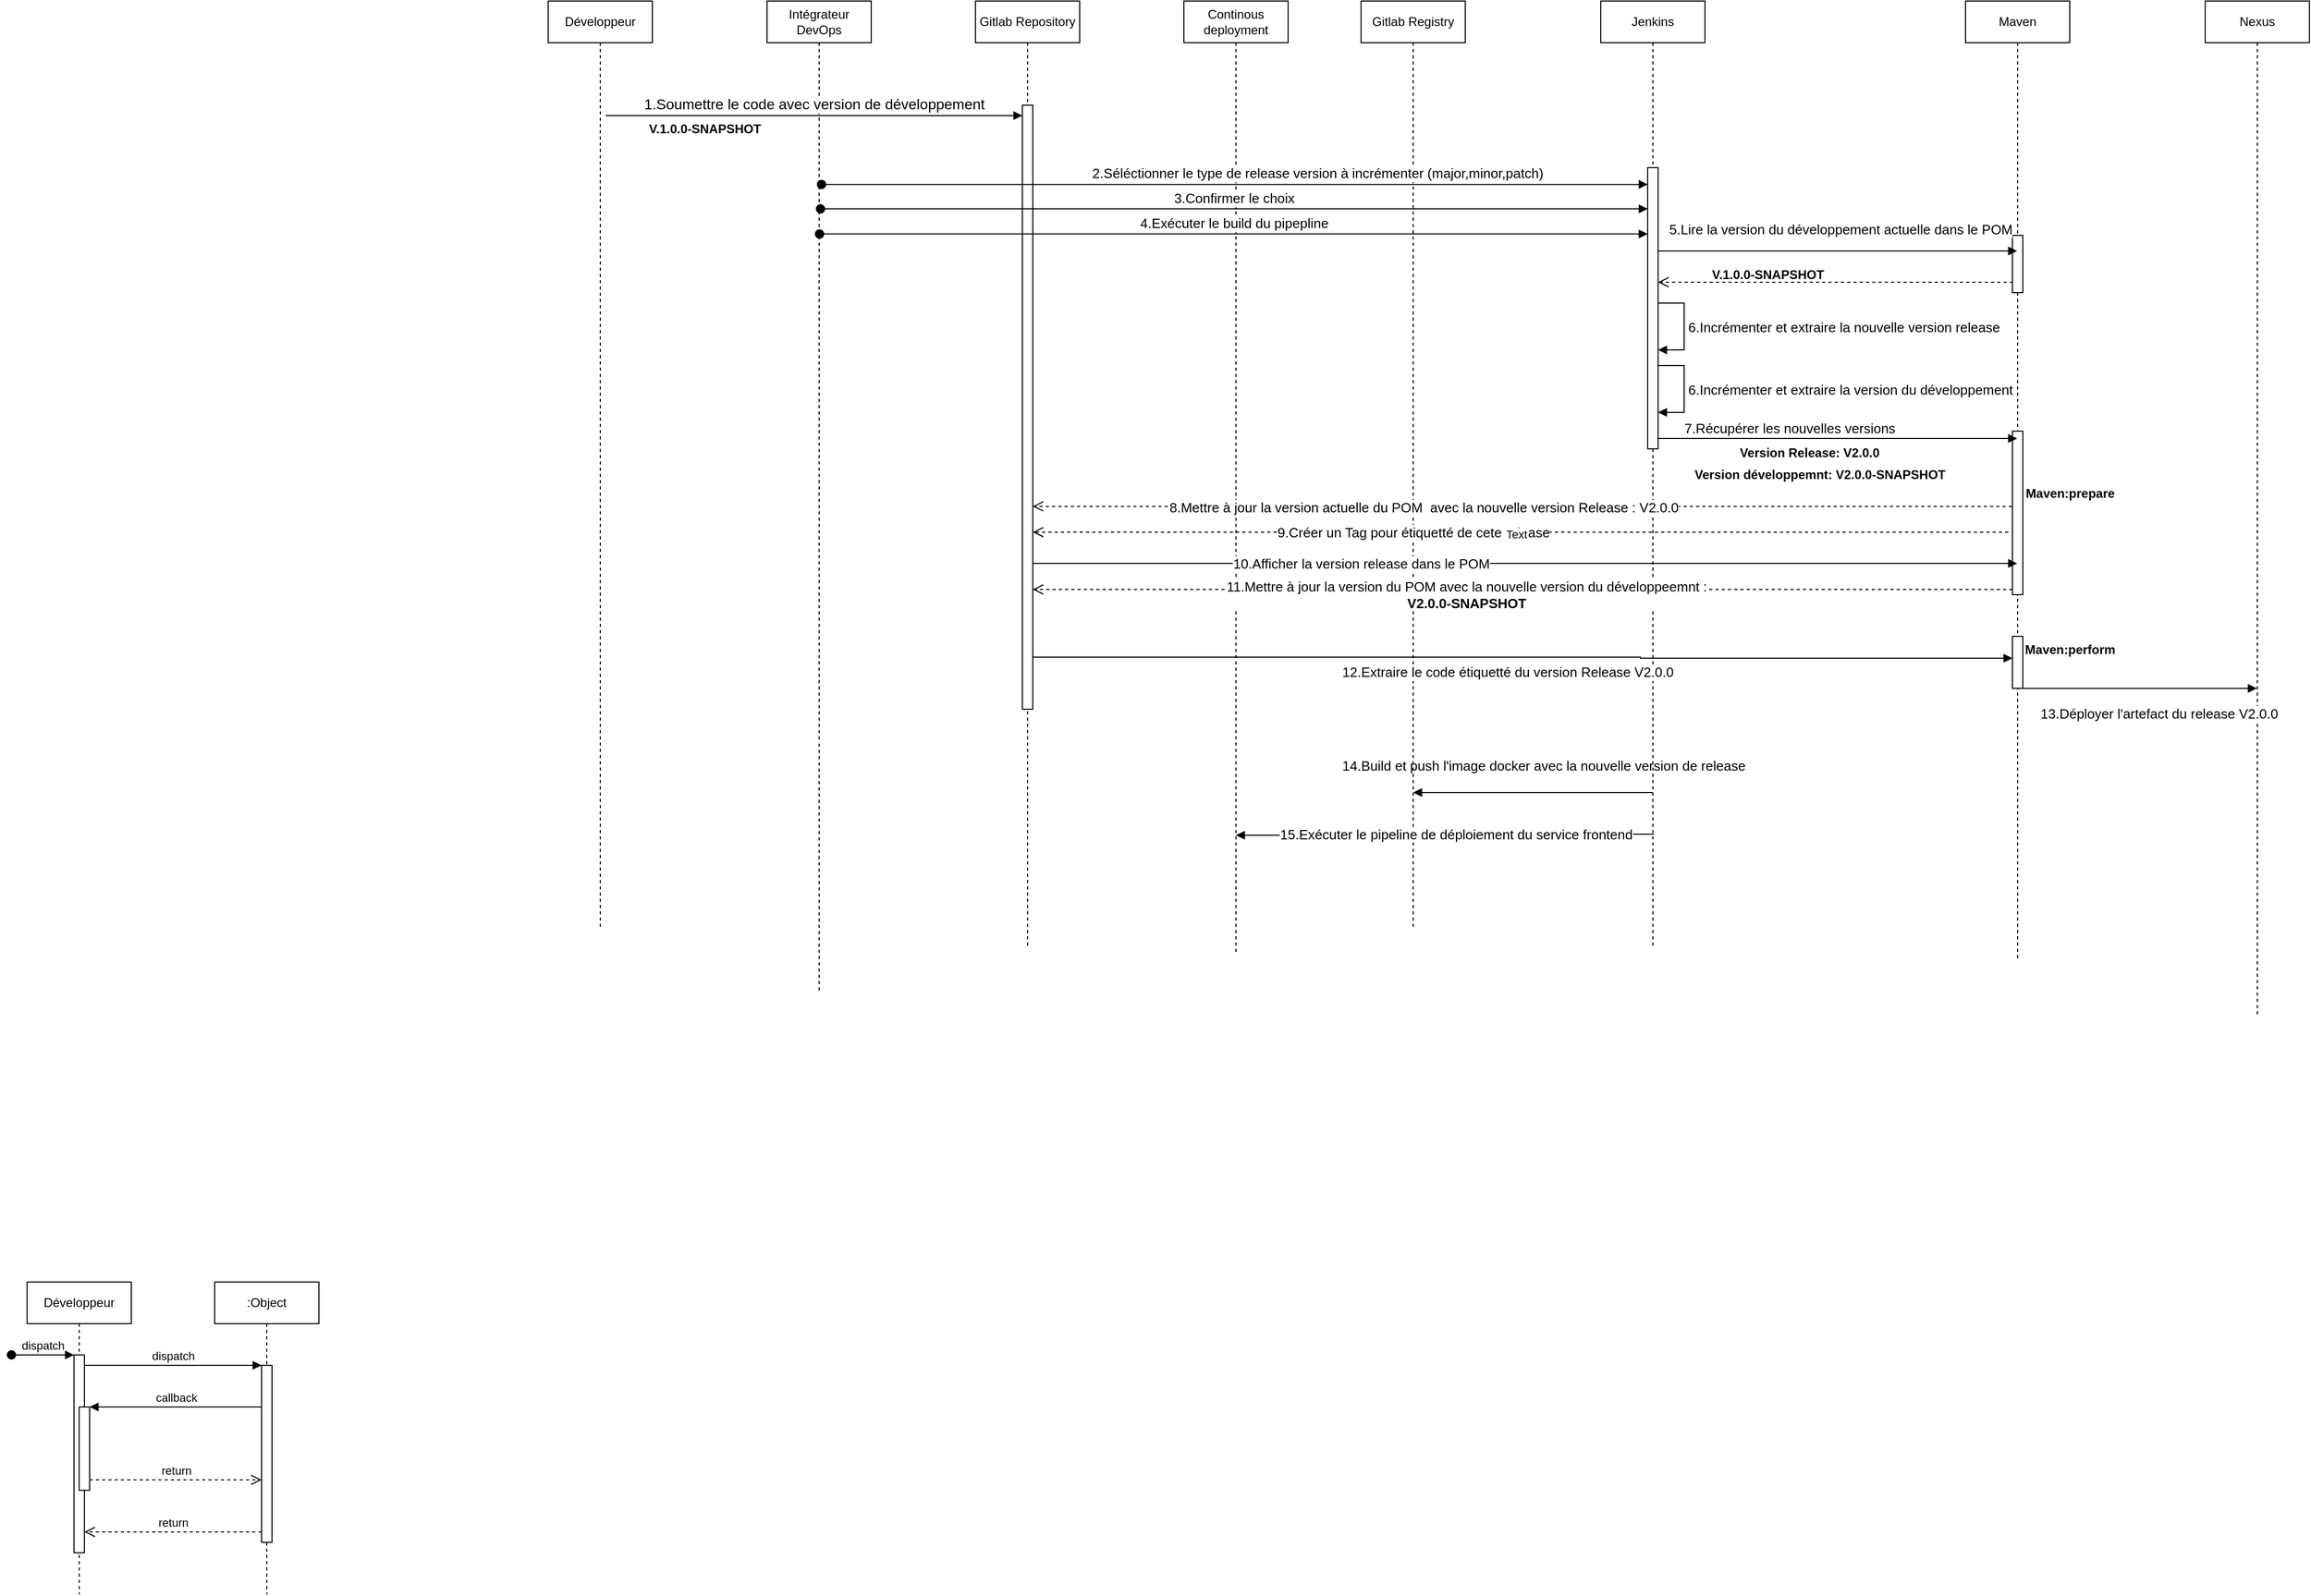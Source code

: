 <mxfile version="24.6.4" type="github">
  <diagram name="Page-1" id="2YBvvXClWsGukQMizWep">
    <mxGraphModel dx="3183" dy="1258" grid="1" gridSize="10" guides="1" tooltips="1" connect="1" arrows="1" fold="1" page="1" pageScale="1" pageWidth="850" pageHeight="1100" math="0" shadow="0">
      <root>
        <mxCell id="0" />
        <mxCell id="1" parent="0" />
        <mxCell id="2OPe176X_kG1FQ0KxJXt-179" value="Gitlab Registry" style="shape=umlLifeline;perimeter=lifelinePerimeter;whiteSpace=wrap;html=1;container=0;dropTarget=0;collapsible=0;recursiveResize=0;outlineConnect=0;portConstraint=eastwest;newEdgeStyle={&quot;edgeStyle&quot;:&quot;elbowEdgeStyle&quot;,&quot;elbow&quot;:&quot;vertical&quot;,&quot;curved&quot;:0,&quot;rounded&quot;:0};" vertex="1" parent="1">
          <mxGeometry x="650" width="100" height="890" as="geometry" />
        </mxCell>
        <mxCell id="aM9ryv3xv72pqoxQDRHE-1" value="Développeur" style="shape=umlLifeline;perimeter=lifelinePerimeter;whiteSpace=wrap;html=1;container=0;dropTarget=0;collapsible=0;recursiveResize=0;outlineConnect=0;portConstraint=eastwest;newEdgeStyle={&quot;edgeStyle&quot;:&quot;elbowEdgeStyle&quot;,&quot;elbow&quot;:&quot;vertical&quot;,&quot;curved&quot;:0,&quot;rounded&quot;:0};" parent="1" vertex="1">
          <mxGeometry x="-130" width="100" height="890" as="geometry" />
        </mxCell>
        <mxCell id="aM9ryv3xv72pqoxQDRHE-5" value="Intégrateur DevOps" style="shape=umlLifeline;perimeter=lifelinePerimeter;whiteSpace=wrap;html=1;container=0;dropTarget=0;collapsible=0;recursiveResize=0;outlineConnect=0;portConstraint=eastwest;newEdgeStyle={&quot;edgeStyle&quot;:&quot;elbowEdgeStyle&quot;,&quot;elbow&quot;:&quot;vertical&quot;,&quot;curved&quot;:0,&quot;rounded&quot;:0};" parent="1" vertex="1">
          <mxGeometry x="80" width="100" height="710" as="geometry" />
        </mxCell>
        <mxCell id="2OPe176X_kG1FQ0KxJXt-11" value="Développeur" style="shape=umlLifeline;perimeter=lifelinePerimeter;whiteSpace=wrap;html=1;container=0;dropTarget=0;collapsible=0;recursiveResize=0;outlineConnect=0;portConstraint=eastwest;newEdgeStyle={&quot;edgeStyle&quot;:&quot;elbowEdgeStyle&quot;,&quot;elbow&quot;:&quot;vertical&quot;,&quot;curved&quot;:0,&quot;rounded&quot;:0};" vertex="1" parent="1">
          <mxGeometry x="-630" y="1230" width="100" height="300" as="geometry" />
        </mxCell>
        <mxCell id="2OPe176X_kG1FQ0KxJXt-12" value="" style="html=1;points=[];perimeter=orthogonalPerimeter;outlineConnect=0;targetShapes=umlLifeline;portConstraint=eastwest;newEdgeStyle={&quot;edgeStyle&quot;:&quot;elbowEdgeStyle&quot;,&quot;elbow&quot;:&quot;vertical&quot;,&quot;curved&quot;:0,&quot;rounded&quot;:0};" vertex="1" parent="2OPe176X_kG1FQ0KxJXt-11">
          <mxGeometry x="45" y="70" width="10" height="190" as="geometry" />
        </mxCell>
        <mxCell id="2OPe176X_kG1FQ0KxJXt-13" value="dispatch" style="html=1;verticalAlign=bottom;startArrow=oval;endArrow=block;startSize=8;edgeStyle=elbowEdgeStyle;elbow=vertical;curved=0;rounded=0;" edge="1" parent="2OPe176X_kG1FQ0KxJXt-11" target="2OPe176X_kG1FQ0KxJXt-12">
          <mxGeometry relative="1" as="geometry">
            <mxPoint x="-15" y="70" as="sourcePoint" />
          </mxGeometry>
        </mxCell>
        <mxCell id="2OPe176X_kG1FQ0KxJXt-14" value="" style="html=1;points=[];perimeter=orthogonalPerimeter;outlineConnect=0;targetShapes=umlLifeline;portConstraint=eastwest;newEdgeStyle={&quot;edgeStyle&quot;:&quot;elbowEdgeStyle&quot;,&quot;elbow&quot;:&quot;vertical&quot;,&quot;curved&quot;:0,&quot;rounded&quot;:0};" vertex="1" parent="2OPe176X_kG1FQ0KxJXt-11">
          <mxGeometry x="50" y="120" width="10" height="80" as="geometry" />
        </mxCell>
        <mxCell id="2OPe176X_kG1FQ0KxJXt-15" value=":Object" style="shape=umlLifeline;perimeter=lifelinePerimeter;whiteSpace=wrap;html=1;container=0;dropTarget=0;collapsible=0;recursiveResize=0;outlineConnect=0;portConstraint=eastwest;newEdgeStyle={&quot;edgeStyle&quot;:&quot;elbowEdgeStyle&quot;,&quot;elbow&quot;:&quot;vertical&quot;,&quot;curved&quot;:0,&quot;rounded&quot;:0};" vertex="1" parent="1">
          <mxGeometry x="-450" y="1230" width="100" height="300" as="geometry" />
        </mxCell>
        <mxCell id="2OPe176X_kG1FQ0KxJXt-16" value="" style="html=1;points=[];perimeter=orthogonalPerimeter;outlineConnect=0;targetShapes=umlLifeline;portConstraint=eastwest;newEdgeStyle={&quot;edgeStyle&quot;:&quot;elbowEdgeStyle&quot;,&quot;elbow&quot;:&quot;vertical&quot;,&quot;curved&quot;:0,&quot;rounded&quot;:0};" vertex="1" parent="2OPe176X_kG1FQ0KxJXt-15">
          <mxGeometry x="45" y="80" width="10" height="170" as="geometry" />
        </mxCell>
        <mxCell id="2OPe176X_kG1FQ0KxJXt-17" value="dispatch" style="html=1;verticalAlign=bottom;endArrow=block;edgeStyle=elbowEdgeStyle;elbow=vertical;curved=0;rounded=0;" edge="1" parent="1" source="2OPe176X_kG1FQ0KxJXt-12" target="2OPe176X_kG1FQ0KxJXt-16">
          <mxGeometry relative="1" as="geometry">
            <mxPoint x="-475" y="1320" as="sourcePoint" />
            <Array as="points">
              <mxPoint x="-490" y="1310" />
            </Array>
          </mxGeometry>
        </mxCell>
        <mxCell id="2OPe176X_kG1FQ0KxJXt-18" value="return" style="html=1;verticalAlign=bottom;endArrow=open;dashed=1;endSize=8;edgeStyle=elbowEdgeStyle;elbow=vertical;curved=0;rounded=0;" edge="1" parent="1" source="2OPe176X_kG1FQ0KxJXt-16" target="2OPe176X_kG1FQ0KxJXt-12">
          <mxGeometry relative="1" as="geometry">
            <mxPoint x="-475" y="1395" as="targetPoint" />
            <Array as="points">
              <mxPoint x="-480" y="1470" />
            </Array>
          </mxGeometry>
        </mxCell>
        <mxCell id="2OPe176X_kG1FQ0KxJXt-19" value="callback" style="html=1;verticalAlign=bottom;endArrow=block;edgeStyle=elbowEdgeStyle;elbow=vertical;curved=0;rounded=0;" edge="1" parent="1" source="2OPe176X_kG1FQ0KxJXt-16" target="2OPe176X_kG1FQ0KxJXt-14">
          <mxGeometry relative="1" as="geometry">
            <mxPoint x="-495" y="1350" as="sourcePoint" />
            <Array as="points">
              <mxPoint x="-480" y="1350" />
            </Array>
          </mxGeometry>
        </mxCell>
        <mxCell id="2OPe176X_kG1FQ0KxJXt-20" value="return" style="html=1;verticalAlign=bottom;endArrow=open;dashed=1;endSize=8;edgeStyle=elbowEdgeStyle;elbow=vertical;curved=0;rounded=0;" edge="1" parent="1" source="2OPe176X_kG1FQ0KxJXt-14" target="2OPe176X_kG1FQ0KxJXt-16">
          <mxGeometry relative="1" as="geometry">
            <mxPoint x="-495" y="1425" as="targetPoint" />
            <Array as="points">
              <mxPoint x="-490" y="1420" />
            </Array>
          </mxGeometry>
        </mxCell>
        <mxCell id="2OPe176X_kG1FQ0KxJXt-22" value="Gitlab Repository" style="shape=umlLifeline;perimeter=lifelinePerimeter;whiteSpace=wrap;html=1;container=0;dropTarget=0;collapsible=0;recursiveResize=0;outlineConnect=0;portConstraint=eastwest;newEdgeStyle={&quot;edgeStyle&quot;:&quot;elbowEdgeStyle&quot;,&quot;elbow&quot;:&quot;vertical&quot;,&quot;curved&quot;:0,&quot;rounded&quot;:0};" vertex="1" parent="1">
          <mxGeometry x="280" width="100" height="910" as="geometry" />
        </mxCell>
        <mxCell id="2OPe176X_kG1FQ0KxJXt-95" value="" style="html=1;points=[[0,0,0,0,5],[0,1,0,0,-5],[1,0,0,0,5],[1,1,0,0,-5]];perimeter=orthogonalPerimeter;outlineConnect=0;targetShapes=umlLifeline;portConstraint=eastwest;newEdgeStyle={&quot;curved&quot;:0,&quot;rounded&quot;:0};" vertex="1" parent="2OPe176X_kG1FQ0KxJXt-22">
          <mxGeometry x="45" y="100" width="10" height="580" as="geometry" />
        </mxCell>
        <mxCell id="2OPe176X_kG1FQ0KxJXt-24" value="Jenkins" style="shape=umlLifeline;perimeter=lifelinePerimeter;whiteSpace=wrap;html=1;container=0;dropTarget=0;collapsible=0;recursiveResize=0;outlineConnect=0;portConstraint=eastwest;newEdgeStyle={&quot;edgeStyle&quot;:&quot;elbowEdgeStyle&quot;,&quot;elbow&quot;:&quot;vertical&quot;,&quot;curved&quot;:0,&quot;rounded&quot;:0};" vertex="1" parent="1">
          <mxGeometry x="880" width="100" height="910" as="geometry" />
        </mxCell>
        <mxCell id="2OPe176X_kG1FQ0KxJXt-50" value="" style="html=1;points=[[0,0,0,0,5],[0,1,0,0,-5],[1,0,0,0,5],[1,1,0,0,-5]];perimeter=orthogonalPerimeter;outlineConnect=0;targetShapes=umlLifeline;portConstraint=eastwest;newEdgeStyle={&quot;curved&quot;:0,&quot;rounded&quot;:0};" vertex="1" parent="2OPe176X_kG1FQ0KxJXt-24">
          <mxGeometry x="45" y="160" width="10" height="270" as="geometry" />
        </mxCell>
        <mxCell id="2OPe176X_kG1FQ0KxJXt-77" value="&lt;font style=&quot;font-size: 13px;&quot;&gt;6.Incrémenter et extraire la nouvelle version release&lt;/font&gt;" style="html=1;align=left;spacingLeft=2;endArrow=block;rounded=0;edgeStyle=orthogonalEdgeStyle;curved=0;rounded=0;" edge="1" parent="2OPe176X_kG1FQ0KxJXt-24">
          <mxGeometry relative="1" as="geometry">
            <mxPoint x="55" y="290" as="sourcePoint" />
            <Array as="points">
              <mxPoint x="80" y="290" />
              <mxPoint x="80" y="335" />
            </Array>
            <mxPoint x="55" y="335" as="targetPoint" />
          </mxGeometry>
        </mxCell>
        <mxCell id="2OPe176X_kG1FQ0KxJXt-86" value="&lt;font style=&quot;font-size: 13px;&quot;&gt;6.Incrémenter et extraire la version du développement&lt;/font&gt;" style="html=1;align=left;spacingLeft=2;endArrow=block;rounded=0;edgeStyle=orthogonalEdgeStyle;curved=0;rounded=0;" edge="1" parent="2OPe176X_kG1FQ0KxJXt-24" source="2OPe176X_kG1FQ0KxJXt-50" target="2OPe176X_kG1FQ0KxJXt-50">
          <mxGeometry relative="1" as="geometry">
            <mxPoint x="60" y="350" as="sourcePoint" />
            <Array as="points">
              <mxPoint x="80" y="350" />
              <mxPoint x="80" y="395" />
            </Array>
            <mxPoint x="50" y="395" as="targetPoint" />
          </mxGeometry>
        </mxCell>
        <mxCell id="2OPe176X_kG1FQ0KxJXt-26" value="Maven" style="shape=umlLifeline;perimeter=lifelinePerimeter;whiteSpace=wrap;html=1;container=0;dropTarget=0;collapsible=0;recursiveResize=0;outlineConnect=0;portConstraint=eastwest;newEdgeStyle={&quot;edgeStyle&quot;:&quot;elbowEdgeStyle&quot;,&quot;elbow&quot;:&quot;vertical&quot;,&quot;curved&quot;:0,&quot;rounded&quot;:0};" vertex="1" parent="1">
          <mxGeometry x="1230" width="100" height="920" as="geometry" />
        </mxCell>
        <mxCell id="2OPe176X_kG1FQ0KxJXt-57" value="" style="html=1;points=[[0,0,0,0,5],[0,1,0,0,-5],[1,0,0,0,5],[1,1,0,0,-5]];perimeter=orthogonalPerimeter;outlineConnect=0;targetShapes=umlLifeline;portConstraint=eastwest;newEdgeStyle={&quot;curved&quot;:0,&quot;rounded&quot;:0};" vertex="1" parent="2OPe176X_kG1FQ0KxJXt-26">
          <mxGeometry x="45" y="225" width="10" height="55" as="geometry" />
        </mxCell>
        <mxCell id="2OPe176X_kG1FQ0KxJXt-92" value="" style="html=1;points=[[0,0,0,0,5],[0,1,0,0,-5],[1,0,0,0,5],[1,1,0,0,-5]];perimeter=orthogonalPerimeter;outlineConnect=0;targetShapes=umlLifeline;portConstraint=eastwest;newEdgeStyle={&quot;curved&quot;:0,&quot;rounded&quot;:0};" vertex="1" parent="2OPe176X_kG1FQ0KxJXt-26">
          <mxGeometry x="45" y="413" width="10" height="157" as="geometry" />
        </mxCell>
        <mxCell id="2OPe176X_kG1FQ0KxJXt-119" value="" style="html=1;points=[[0,0,0,0,5],[0,1,0,0,-5],[1,0,0,0,5],[1,1,0,0,-5]];perimeter=orthogonalPerimeter;outlineConnect=0;targetShapes=umlLifeline;portConstraint=eastwest;newEdgeStyle={&quot;curved&quot;:0,&quot;rounded&quot;:0};" vertex="1" parent="2OPe176X_kG1FQ0KxJXt-26">
          <mxGeometry x="45" y="610" width="10" height="50" as="geometry" />
        </mxCell>
        <mxCell id="2OPe176X_kG1FQ0KxJXt-28" value="Nexus" style="shape=umlLifeline;perimeter=lifelinePerimeter;whiteSpace=wrap;html=1;container=0;dropTarget=0;collapsible=0;recursiveResize=0;outlineConnect=0;portConstraint=eastwest;newEdgeStyle={&quot;edgeStyle&quot;:&quot;elbowEdgeStyle&quot;,&quot;elbow&quot;:&quot;vertical&quot;,&quot;curved&quot;:0,&quot;rounded&quot;:0};" vertex="1" parent="1">
          <mxGeometry x="1460" width="100" height="975" as="geometry" />
        </mxCell>
        <mxCell id="2OPe176X_kG1FQ0KxJXt-36" value="Continous deployment" style="shape=umlLifeline;perimeter=lifelinePerimeter;whiteSpace=wrap;html=1;container=0;dropTarget=0;collapsible=0;recursiveResize=0;outlineConnect=0;portConstraint=eastwest;newEdgeStyle={&quot;edgeStyle&quot;:&quot;elbowEdgeStyle&quot;,&quot;elbow&quot;:&quot;vertical&quot;,&quot;curved&quot;:0,&quot;rounded&quot;:0};" vertex="1" parent="1">
          <mxGeometry x="480" width="100" height="915" as="geometry" />
        </mxCell>
        <mxCell id="2OPe176X_kG1FQ0KxJXt-39" value="&lt;div style=&quot;font-size: 12px;&quot; align=&quot;center&quot;&gt;&lt;font style=&quot;font-size: 14px;&quot;&gt;1.Soumettre le code avec version de développement&lt;/font&gt;&lt;/div&gt;" style="html=1;verticalAlign=bottom;endArrow=block;edgeStyle=elbowEdgeStyle;elbow=vertical;curved=0;rounded=0;align=center;" edge="1" parent="1" target="2OPe176X_kG1FQ0KxJXt-95">
          <mxGeometry relative="1" as="geometry">
            <mxPoint x="-75" y="110" as="sourcePoint" />
            <Array as="points">
              <mxPoint x="-5" y="110" />
            </Array>
            <mxPoint x="320" y="110" as="targetPoint" />
          </mxGeometry>
        </mxCell>
        <mxCell id="2OPe176X_kG1FQ0KxJXt-40" value="V.1.0.0-SNAPSHOT" style="text;align=center;fontStyle=1;verticalAlign=middle;spacingLeft=3;spacingRight=3;strokeColor=none;rotatable=0;points=[[0,0.5],[1,0.5]];portConstraint=eastwest;html=1;" vertex="1" parent="1">
          <mxGeometry x="-20" y="110" width="80" height="26" as="geometry" />
        </mxCell>
        <mxCell id="2OPe176X_kG1FQ0KxJXt-43" value="&lt;font style=&quot;font-size: 13px;&quot;&gt;2.Séléctionner le type de release version à incrémenter (major,minor,patch)&lt;/font&gt;" style="html=1;verticalAlign=bottom;startArrow=oval;endArrow=block;startSize=8;curved=0;rounded=0;exitX=0.523;exitY=0.248;exitDx=0;exitDy=0;exitPerimeter=0;" edge="1" target="2OPe176X_kG1FQ0KxJXt-50" parent="1" source="aM9ryv3xv72pqoxQDRHE-5">
          <mxGeometry x="0.198" relative="1" as="geometry">
            <mxPoint x="150" y="215" as="sourcePoint" />
            <mxPoint x="365" y="185" as="targetPoint" />
            <mxPoint x="1" as="offset" />
          </mxGeometry>
        </mxCell>
        <mxCell id="2OPe176X_kG1FQ0KxJXt-47" value="&lt;font style=&quot;font-size: 13px;&quot;&gt;3.Confirmer le choix&lt;/font&gt;" style="html=1;verticalAlign=bottom;startArrow=oval;startFill=1;endArrow=block;startSize=8;curved=0;rounded=0;exitX=0.513;exitY=0.281;exitDx=0;exitDy=0;exitPerimeter=0;" edge="1" parent="1" source="aM9ryv3xv72pqoxQDRHE-5" target="2OPe176X_kG1FQ0KxJXt-50">
          <mxGeometry width="60" relative="1" as="geometry">
            <mxPoint x="480" y="310" as="sourcePoint" />
            <mxPoint x="920" y="200" as="targetPoint" />
          </mxGeometry>
        </mxCell>
        <mxCell id="2OPe176X_kG1FQ0KxJXt-49" value="&lt;font style=&quot;font-size: 13px;&quot;&gt;4.Exécuter le build du pipepline&lt;/font&gt;" style="html=1;verticalAlign=bottom;startArrow=oval;startFill=1;endArrow=block;startSize=8;curved=0;rounded=0;exitX=0.504;exitY=0.315;exitDx=0;exitDy=0;exitPerimeter=0;" edge="1" parent="1" source="aM9ryv3xv72pqoxQDRHE-5" target="2OPe176X_kG1FQ0KxJXt-50">
          <mxGeometry width="60" relative="1" as="geometry">
            <mxPoint x="130" y="240" as="sourcePoint" />
            <mxPoint x="369" y="240" as="targetPoint" />
          </mxGeometry>
        </mxCell>
        <mxCell id="2OPe176X_kG1FQ0KxJXt-55" value="" style="endArrow=none;html=1;rounded=0;" edge="1" parent="1" source="2OPe176X_kG1FQ0KxJXt-50">
          <mxGeometry relative="1" as="geometry">
            <mxPoint x="940" y="240" as="sourcePoint" />
            <mxPoint x="1110" y="240" as="targetPoint" />
          </mxGeometry>
        </mxCell>
        <mxCell id="2OPe176X_kG1FQ0KxJXt-56" value="&lt;font style=&quot;font-size: 13px;&quot;&gt;5.Lire la version du développement actuelle dans le POM&lt;/font&gt;" style="html=1;verticalAlign=bottom;endArrow=block;curved=0;rounded=0;" edge="1" parent="1" target="2OPe176X_kG1FQ0KxJXt-26">
          <mxGeometry x="-0.544" y="10" width="80" relative="1" as="geometry">
            <mxPoint x="1060" y="240" as="sourcePoint" />
            <mxPoint x="1215" y="240" as="targetPoint" />
            <mxPoint as="offset" />
          </mxGeometry>
        </mxCell>
        <mxCell id="2OPe176X_kG1FQ0KxJXt-67" value="" style="html=1;verticalAlign=bottom;endArrow=block;curved=0;rounded=0;" edge="1" parent="1" target="2OPe176X_kG1FQ0KxJXt-26">
          <mxGeometry x="-0.862" width="80" relative="1" as="geometry">
            <mxPoint x="935" y="420" as="sourcePoint" />
            <mxPoint x="1140" y="420" as="targetPoint" />
            <mxPoint as="offset" />
            <Array as="points">
              <mxPoint x="1005" y="420" />
            </Array>
          </mxGeometry>
        </mxCell>
        <mxCell id="2OPe176X_kG1FQ0KxJXt-98" value="&lt;font style=&quot;font-size: 13px;&quot;&gt;7.Récupérer les nouvelles versions&lt;/font&gt;" style="edgeLabel;html=1;align=center;verticalAlign=middle;resizable=0;points=[];" vertex="1" connectable="0" parent="2OPe176X_kG1FQ0KxJXt-67">
          <mxGeometry x="-0.45" relative="1" as="geometry">
            <mxPoint x="31" y="-10" as="offset" />
          </mxGeometry>
        </mxCell>
        <mxCell id="2OPe176X_kG1FQ0KxJXt-69" value="V.1.0.0-SNAPSHOT" style="text;align=center;fontStyle=1;verticalAlign=middle;spacingLeft=3;spacingRight=3;strokeColor=none;rotatable=0;points=[[0,0.5],[1,0.5]];portConstraint=eastwest;html=1;" vertex="1" parent="1">
          <mxGeometry x="1000" y="250" width="80" height="26" as="geometry" />
        </mxCell>
        <mxCell id="2OPe176X_kG1FQ0KxJXt-70" value="" style="html=1;verticalAlign=bottom;endArrow=open;dashed=1;endSize=8;curved=0;rounded=0;" edge="1" parent="1" target="2OPe176X_kG1FQ0KxJXt-50">
          <mxGeometry relative="1" as="geometry">
            <mxPoint x="1275.5" y="270" as="sourcePoint" />
            <mxPoint x="776" y="270" as="targetPoint" />
          </mxGeometry>
        </mxCell>
        <mxCell id="2OPe176X_kG1FQ0KxJXt-90" value="Version Release: V2.0.0" style="text;align=center;fontStyle=1;verticalAlign=middle;spacingLeft=3;spacingRight=3;strokeColor=none;rotatable=0;points=[[0,0.5],[1,0.5]];portConstraint=eastwest;html=1;" vertex="1" parent="1">
          <mxGeometry x="1040" y="421" width="80" height="26" as="geometry" />
        </mxCell>
        <mxCell id="2OPe176X_kG1FQ0KxJXt-91" value="Version développemnt: V2.0.0-SNAPSHOT" style="text;align=center;fontStyle=1;verticalAlign=middle;spacingLeft=3;spacingRight=3;strokeColor=none;rotatable=0;points=[[0,0.5],[1,0.5]];portConstraint=eastwest;html=1;" vertex="1" parent="1">
          <mxGeometry x="1050" y="442" width="80" height="26" as="geometry" />
        </mxCell>
        <mxCell id="2OPe176X_kG1FQ0KxJXt-93" value="Maven:prepare" style="text;align=center;fontStyle=1;verticalAlign=middle;spacingLeft=3;spacingRight=3;strokeColor=none;rotatable=0;points=[[0,0.5],[1,0.5]];portConstraint=eastwest;html=1;" vertex="1" parent="1">
          <mxGeometry x="1290" y="460" width="80" height="26" as="geometry" />
        </mxCell>
        <mxCell id="2OPe176X_kG1FQ0KxJXt-94" value="" style="html=1;verticalAlign=bottom;endArrow=open;dashed=1;endSize=8;curved=0;rounded=0;" edge="1" parent="1" target="2OPe176X_kG1FQ0KxJXt-95">
          <mxGeometry relative="1" as="geometry">
            <mxPoint x="1274.5" y="485.2" as="sourcePoint" />
            <mxPoint x="934" y="485.2" as="targetPoint" />
          </mxGeometry>
        </mxCell>
        <mxCell id="2OPe176X_kG1FQ0KxJXt-99" value="&lt;font style=&quot;font-size: 13px;&quot;&gt;8.Mettre à jour la version actuelle du POM&amp;nbsp; avec la nouvelle version Release&amp;nbsp;: V2.0.0&lt;/font&gt;" style="edgeLabel;html=1;align=center;verticalAlign=middle;resizable=0;points=[];" vertex="1" connectable="0" parent="2OPe176X_kG1FQ0KxJXt-94">
          <mxGeometry x="0.542" y="-1" relative="1" as="geometry">
            <mxPoint x="160" y="2" as="offset" />
          </mxGeometry>
        </mxCell>
        <mxCell id="2OPe176X_kG1FQ0KxJXt-101" value="" style="html=1;verticalAlign=bottom;endArrow=open;dashed=1;endSize=8;curved=0;rounded=0;" edge="1" parent="1" target="2OPe176X_kG1FQ0KxJXt-95">
          <mxGeometry relative="1" as="geometry">
            <mxPoint x="1271" y="510" as="sourcePoint" />
            <mxPoint x="340" y="510" as="targetPoint" />
          </mxGeometry>
        </mxCell>
        <mxCell id="2OPe176X_kG1FQ0KxJXt-102" value="&lt;font style=&quot;font-size: 13px;&quot;&gt;9.Créer un Tag pour étiquetté de cete release&lt;/font&gt;" style="edgeLabel;html=1;align=center;verticalAlign=middle;resizable=0;points=[];" vertex="1" connectable="0" parent="2OPe176X_kG1FQ0KxJXt-101">
          <mxGeometry x="0.542" y="-1" relative="1" as="geometry">
            <mxPoint x="150" y="1" as="offset" />
          </mxGeometry>
        </mxCell>
        <mxCell id="2OPe176X_kG1FQ0KxJXt-195" value="Text" style="edgeLabel;html=1;align=center;verticalAlign=middle;resizable=0;points=[];" vertex="1" connectable="0" parent="2OPe176X_kG1FQ0KxJXt-101">
          <mxGeometry x="0.009" y="2" relative="1" as="geometry">
            <mxPoint as="offset" />
          </mxGeometry>
        </mxCell>
        <mxCell id="2OPe176X_kG1FQ0KxJXt-113" value="" style="html=1;verticalAlign=bottom;endArrow=open;dashed=1;endSize=8;curved=0;rounded=0;exitX=0;exitY=1;exitDx=0;exitDy=-5;exitPerimeter=0;" edge="1" parent="1" source="2OPe176X_kG1FQ0KxJXt-92" target="2OPe176X_kG1FQ0KxJXt-95">
          <mxGeometry relative="1" as="geometry">
            <mxPoint x="1284.5" y="495.2" as="sourcePoint" />
            <mxPoint x="345" y="495" as="targetPoint" />
          </mxGeometry>
        </mxCell>
        <mxCell id="2OPe176X_kG1FQ0KxJXt-115" value="&lt;font style=&quot;font-size: 13px;&quot;&gt;11.Mettre à jour la version du POM avec la nouvelle version du développeemnt : &lt;b&gt;&lt;br&gt;V2.0.0-SNAPSHOT&lt;/b&gt;&lt;/font&gt;" style="edgeLabel;html=1;align=center;verticalAlign=middle;resizable=0;points=[];" vertex="1" connectable="0" parent="2OPe176X_kG1FQ0KxJXt-113">
          <mxGeometry x="0.12" y="2" relative="1" as="geometry">
            <mxPoint x="2" y="3" as="offset" />
          </mxGeometry>
        </mxCell>
        <mxCell id="2OPe176X_kG1FQ0KxJXt-121" value="Maven:perform" style="text;align=center;fontStyle=1;verticalAlign=middle;spacingLeft=3;spacingRight=3;strokeColor=none;rotatable=0;points=[[0,0.5],[1,0.5]];portConstraint=eastwest;html=1;" vertex="1" parent="1">
          <mxGeometry x="1290" y="610" width="80" height="26" as="geometry" />
        </mxCell>
        <mxCell id="2OPe176X_kG1FQ0KxJXt-130" value="" style="html=1;verticalAlign=bottom;endArrow=block;curved=0;rounded=0;" edge="1" parent="1" source="2OPe176X_kG1FQ0KxJXt-95" target="2OPe176X_kG1FQ0KxJXt-26">
          <mxGeometry x="-0.862" width="80" relative="1" as="geometry">
            <mxPoint x="340" y="540" as="sourcePoint" />
            <mxPoint x="685" y="540" as="targetPoint" />
            <mxPoint as="offset" />
            <Array as="points">
              <mxPoint x="410" y="540" />
            </Array>
          </mxGeometry>
        </mxCell>
        <mxCell id="2OPe176X_kG1FQ0KxJXt-131" value="&lt;font style=&quot;font-size: 13px;&quot;&gt;10.Afficher la version release dans le POM&lt;/font&gt;" style="edgeLabel;html=1;align=center;verticalAlign=middle;resizable=0;points=[];" vertex="1" connectable="0" parent="2OPe176X_kG1FQ0KxJXt-130">
          <mxGeometry x="-0.45" relative="1" as="geometry">
            <mxPoint x="55" as="offset" />
          </mxGeometry>
        </mxCell>
        <mxCell id="2OPe176X_kG1FQ0KxJXt-141" value="" style="endArrow=none;html=1;rounded=0;" edge="1" parent="1" source="2OPe176X_kG1FQ0KxJXt-95">
          <mxGeometry relative="1" as="geometry">
            <mxPoint x="340" y="600" as="sourcePoint" />
            <mxPoint x="560" y="630" as="targetPoint" />
            <Array as="points">
              <mxPoint x="360" y="630" />
            </Array>
          </mxGeometry>
        </mxCell>
        <mxCell id="2OPe176X_kG1FQ0KxJXt-142" value="&lt;font style=&quot;font-size: 13px;&quot;&gt;12.Extraire le code étiquetté du version Release V2.0.0&lt;/font&gt;" style="endArrow=block;endFill=1;html=1;edgeStyle=orthogonalEdgeStyle;align=left;verticalAlign=top;rounded=0;" edge="1" parent="1" target="2OPe176X_kG1FQ0KxJXt-119">
          <mxGeometry x="-0.804" relative="1" as="geometry">
            <mxPoint x="560" y="630" as="sourcePoint" />
            <mxPoint x="720" y="630" as="targetPoint" />
            <Array as="points">
              <mxPoint x="918" y="631" />
            </Array>
            <mxPoint as="offset" />
          </mxGeometry>
        </mxCell>
        <mxCell id="2OPe176X_kG1FQ0KxJXt-155" value="&lt;font style=&quot;font-size: 13px;&quot;&gt;13.Déployer l&#39;artefact du release V2.0.0&lt;/font&gt;" style="endArrow=block;endFill=1;html=1;edgeStyle=orthogonalEdgeStyle;align=left;verticalAlign=top;rounded=0;" edge="1" parent="1" target="2OPe176X_kG1FQ0KxJXt-28">
          <mxGeometry x="-0.826" y="-10" relative="1" as="geometry">
            <mxPoint x="1280" y="660" as="sourcePoint" />
            <mxPoint x="1440" y="660" as="targetPoint" />
            <Array as="points">
              <mxPoint x="1430" y="660" />
              <mxPoint x="1430" y="660" />
            </Array>
            <mxPoint as="offset" />
          </mxGeometry>
        </mxCell>
        <mxCell id="2OPe176X_kG1FQ0KxJXt-158" value="" style="endArrow=none;dashed=1;html=1;rounded=0;" edge="1" parent="1">
          <mxGeometry width="50" height="50" relative="1" as="geometry">
            <mxPoint x="130" y="950" as="sourcePoint" />
            <mxPoint x="130" y="710" as="targetPoint" />
          </mxGeometry>
        </mxCell>
        <mxCell id="2OPe176X_kG1FQ0KxJXt-189" value="&lt;font style=&quot;font-size: 13px;&quot;&gt;14.Build et push l&#39;image docker avec la nouvelle version de release&lt;/font&gt;" style="text;whiteSpace=wrap;html=1;" vertex="1" parent="1">
          <mxGeometry x="630" y="720" width="400" height="40" as="geometry" />
        </mxCell>
        <mxCell id="2OPe176X_kG1FQ0KxJXt-190" value="" style="endArrow=block;endFill=1;html=1;edgeStyle=orthogonalEdgeStyle;align=left;verticalAlign=top;rounded=0;" edge="1" parent="1" target="2OPe176X_kG1FQ0KxJXt-179">
          <mxGeometry x="-1" relative="1" as="geometry">
            <mxPoint x="930" y="760" as="sourcePoint" />
            <mxPoint x="720.002" y="750" as="targetPoint" />
            <Array as="points">
              <mxPoint x="790" y="760" />
              <mxPoint x="790" y="760" />
            </Array>
          </mxGeometry>
        </mxCell>
        <mxCell id="2OPe176X_kG1FQ0KxJXt-192" value="" style="endArrow=block;endFill=1;html=1;edgeStyle=orthogonalEdgeStyle;align=left;verticalAlign=top;rounded=0;" edge="1" parent="1" target="2OPe176X_kG1FQ0KxJXt-36">
          <mxGeometry x="-1" relative="1" as="geometry">
            <mxPoint x="931" y="800" as="sourcePoint" />
            <mxPoint x="700" y="800" as="targetPoint" />
            <Array as="points">
              <mxPoint x="756" y="801" />
            </Array>
          </mxGeometry>
        </mxCell>
        <mxCell id="2OPe176X_kG1FQ0KxJXt-193" value="&lt;font style=&quot;font-size: 13px;&quot;&gt;15.Exécuter le pipeline de déploiement du service frontend&lt;/font&gt;" style="edgeLabel;html=1;align=center;verticalAlign=middle;resizable=0;points=[];" vertex="1" connectable="0" parent="2OPe176X_kG1FQ0KxJXt-192">
          <mxGeometry x="0.59" y="-1" relative="1" as="geometry">
            <mxPoint x="128" as="offset" />
          </mxGeometry>
        </mxCell>
      </root>
    </mxGraphModel>
  </diagram>
</mxfile>
